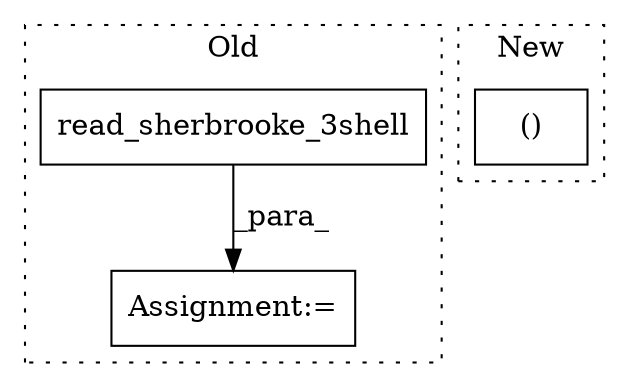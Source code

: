 digraph G {
subgraph cluster0 {
1 [label="read_sherbrooke_3shell" a="32" s="27431" l="24" shape="box"];
3 [label="Assignment:=" a="7" s="27429" l="2" shape="box"];
label = "Old";
style="dotted";
}
subgraph cluster1 {
2 [label="()" a="106" s="27470" l="25" shape="box"];
label = "New";
style="dotted";
}
1 -> 3 [label="_para_"];
}